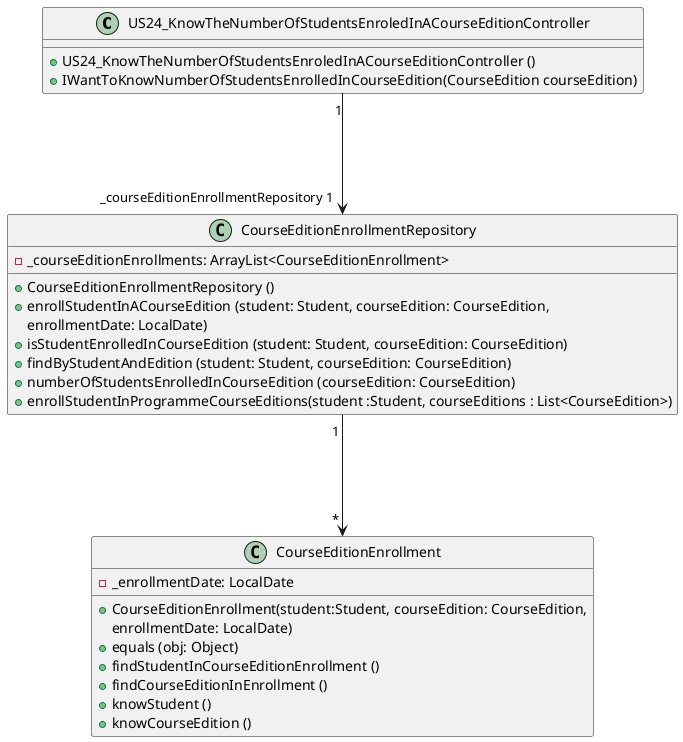 @startuml
'https://plantuml.com/class-diagram

class US24_KnowTheNumberOfStudentsEnroledInACourseEditionController {
+US24_KnowTheNumberOfStudentsEnroledInACourseEditionController ()
+IWantToKnowNumberOfStudentsEnrolledInCourseEdition(CourseEdition courseEdition)
}

class CourseEditionEnrollmentRepository {
    -_courseEditionEnrollments: ArrayList<CourseEditionEnrollment>
    +CourseEditionEnrollmentRepository ()
    +enrollStudentInACourseEdition (student: Student, courseEdition: CourseEdition,
    enrollmentDate: LocalDate)
    +isStudentEnrolledInCourseEdition (student: Student, courseEdition: CourseEdition)
    +findByStudentAndEdition (student: Student, courseEdition: CourseEdition)
    +numberOfStudentsEnrolledInCourseEdition (courseEdition: CourseEdition)
    +enrollStudentInProgrammeCourseEditions(student :Student, courseEditions : List<CourseEdition>)
}

class CourseEditionEnrollment {
    -_enrollmentDate: LocalDate
    +CourseEditionEnrollment(student:Student, courseEdition: CourseEdition,
     enrollmentDate: LocalDate)
    +equals (obj: Object)
    +findStudentInCourseEditionEnrollment ()
    +findCourseEditionInEnrollment ()
    +knowStudent ()
    +knowCourseEdition ()
}

US24_KnowTheNumberOfStudentsEnroledInACourseEditionController "1" ---> "_courseEditionEnrollmentRepository 1"CourseEditionEnrollmentRepository
CourseEditionEnrollmentRepository "1 " ---> " * "CourseEditionEnrollment


@enduml